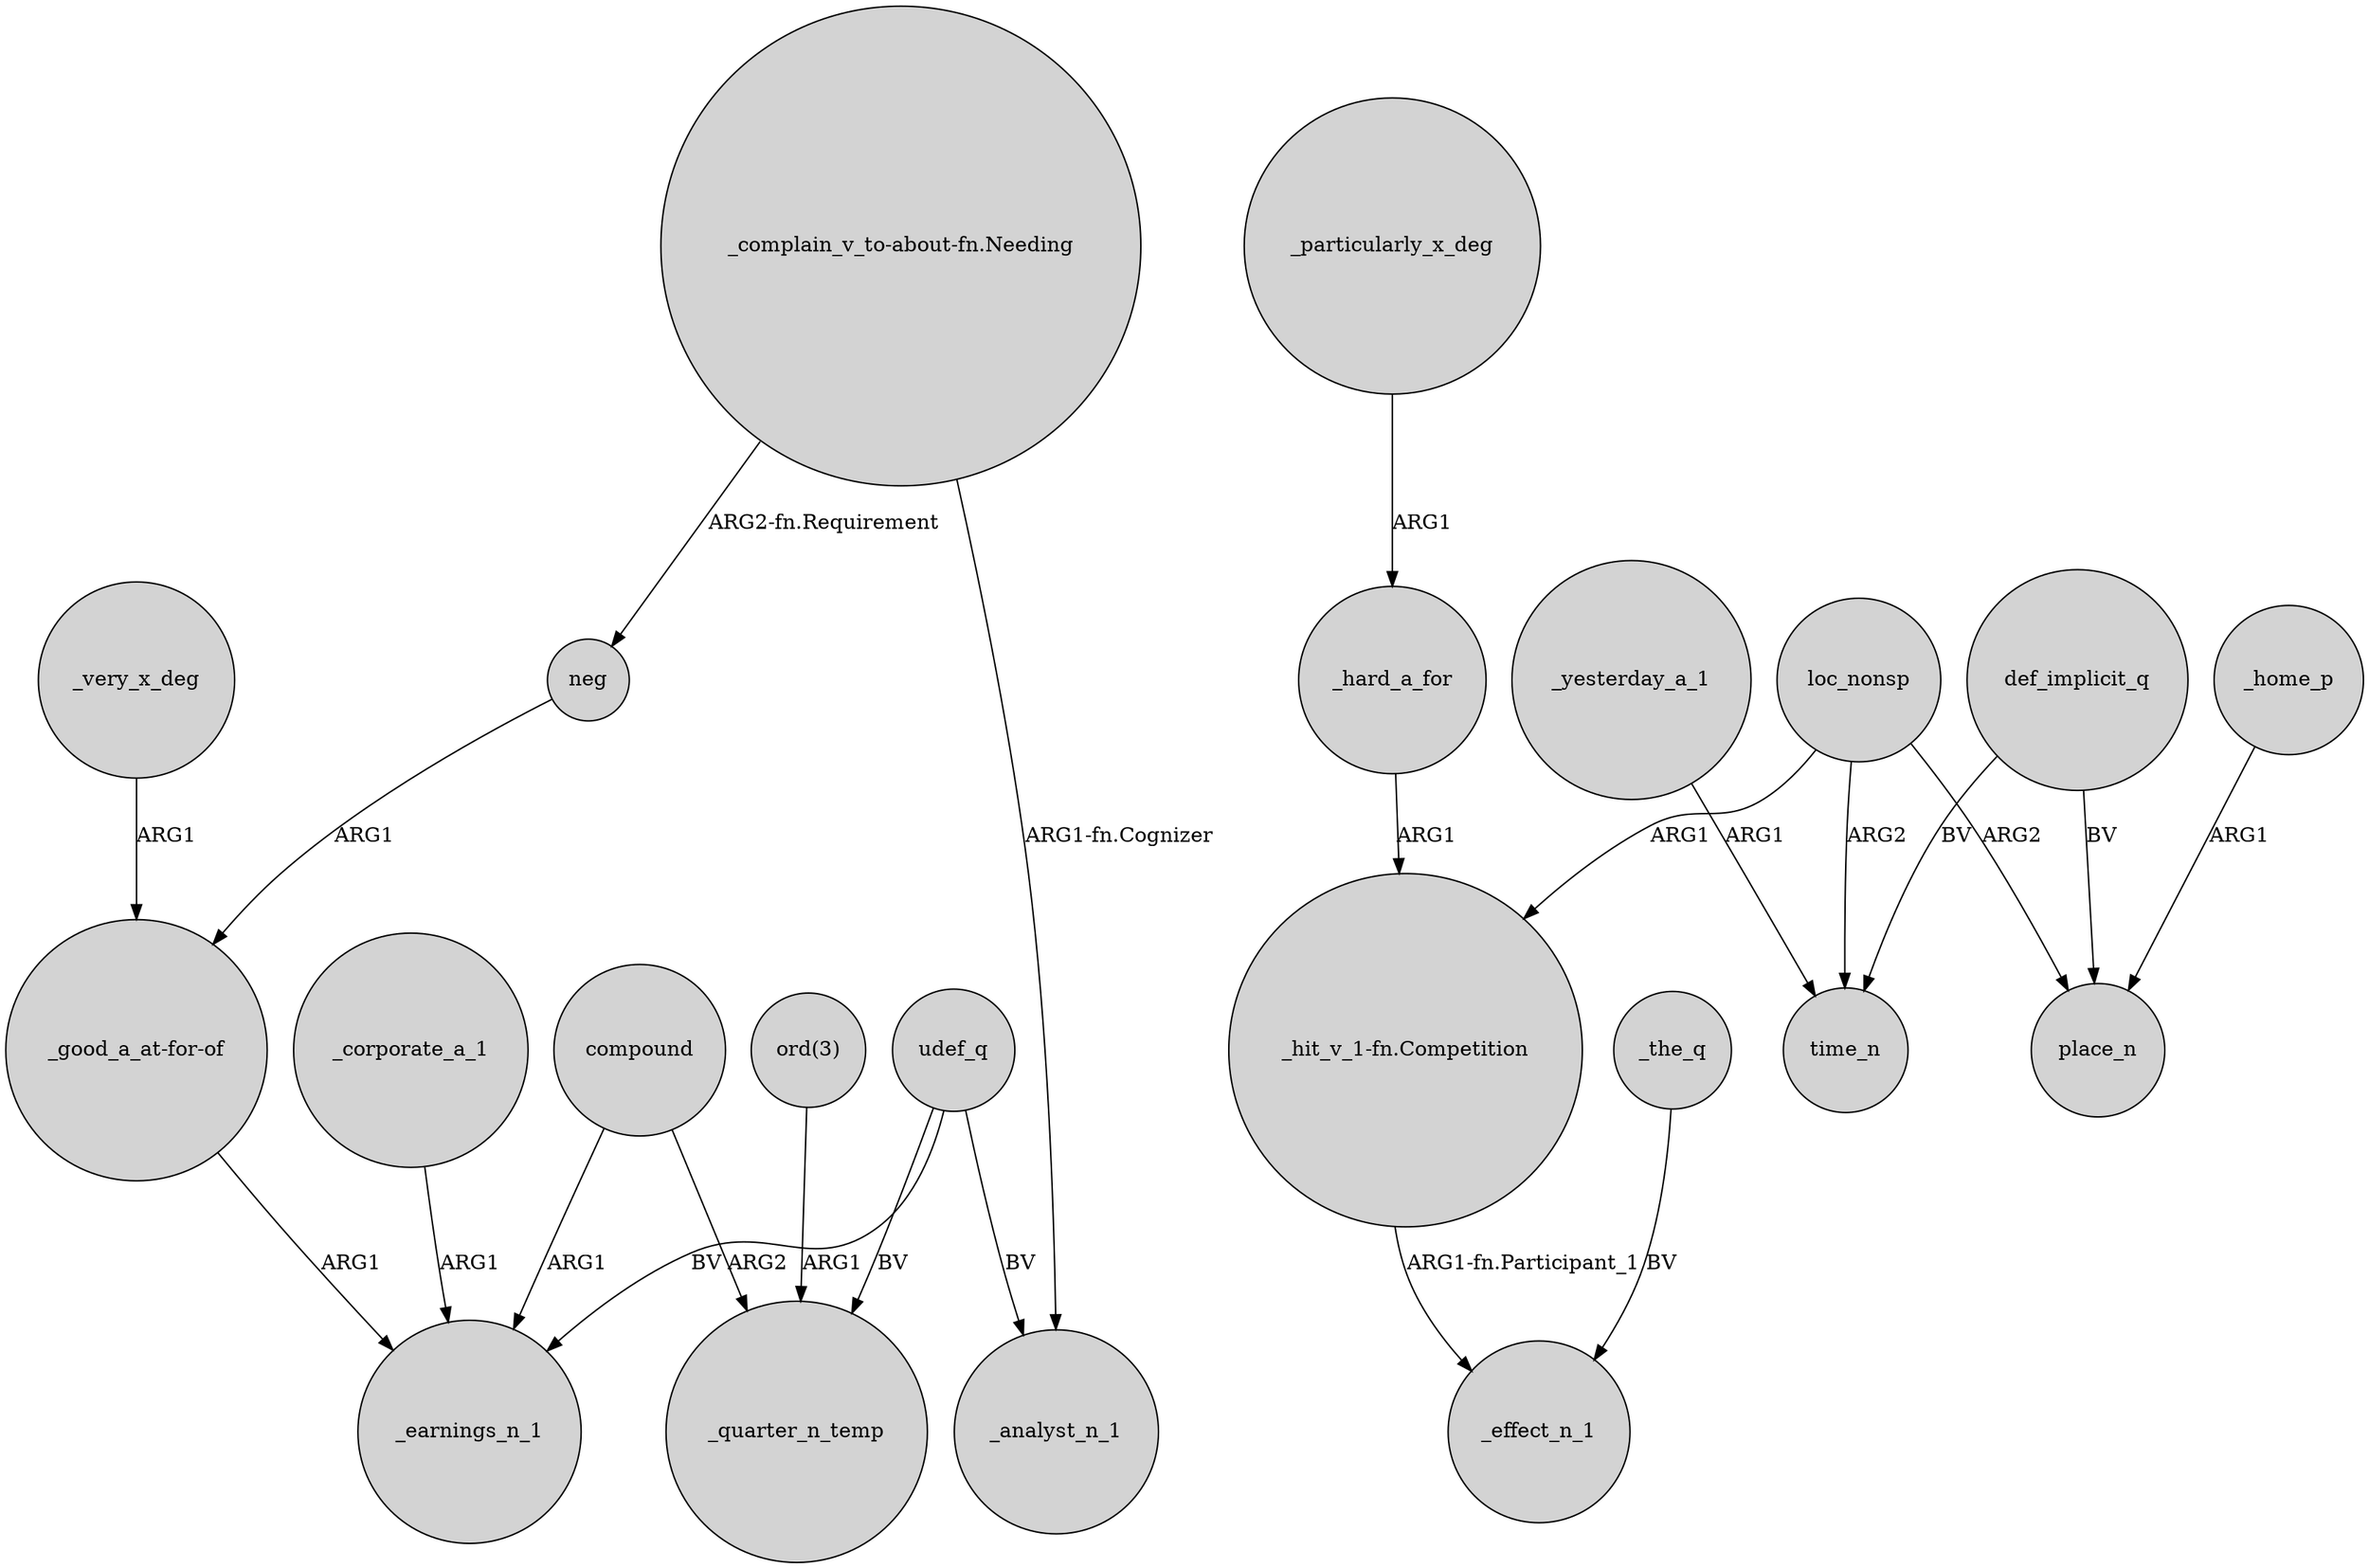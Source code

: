 digraph {
	node [shape=circle style=filled]
	_very_x_deg -> "_good_a_at-for-of" [label=ARG1]
	"_hit_v_1-fn.Competition" -> _effect_n_1 [label="ARG1-fn.Participant_1"]
	"ord(3)" -> _quarter_n_temp [label=ARG1]
	def_implicit_q -> place_n [label=BV]
	udef_q -> _analyst_n_1 [label=BV]
	_corporate_a_1 -> _earnings_n_1 [label=ARG1]
	loc_nonsp -> "_hit_v_1-fn.Competition" [label=ARG1]
	_yesterday_a_1 -> time_n [label=ARG1]
	neg -> "_good_a_at-for-of" [label=ARG1]
	_home_p -> place_n [label=ARG1]
	_the_q -> _effect_n_1 [label=BV]
	compound -> _quarter_n_temp [label=ARG2]
	"_complain_v_to-about-fn.Needing" -> _analyst_n_1 [label="ARG1-fn.Cognizer"]
	"_complain_v_to-about-fn.Needing" -> neg [label="ARG2-fn.Requirement"]
	udef_q -> _earnings_n_1 [label=BV]
	udef_q -> _quarter_n_temp [label=BV]
	"_good_a_at-for-of" -> _earnings_n_1 [label=ARG1]
	loc_nonsp -> place_n [label=ARG2]
	_particularly_x_deg -> _hard_a_for [label=ARG1]
	loc_nonsp -> time_n [label=ARG2]
	_hard_a_for -> "_hit_v_1-fn.Competition" [label=ARG1]
	compound -> _earnings_n_1 [label=ARG1]
	def_implicit_q -> time_n [label=BV]
}
